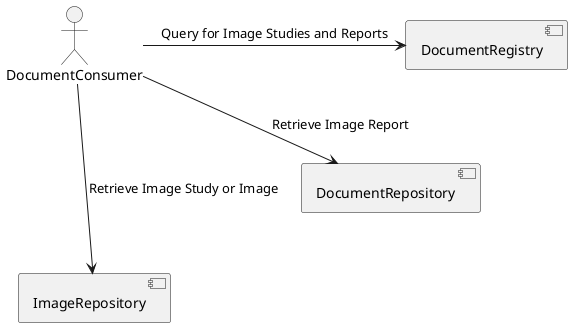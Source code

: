 @startuml



actor DocumentConsumer





component DocumentRegistry
component DocumentRepository
component ImageRepository

DocumentRegistry -d[hidden]- DocumentRepository
DocumentRepository -d[hidden]- ImageRepository


DocumentConsumer -r-> DocumentRegistry : Query for Image Studies and Reports
DocumentConsumer -r-> DocumentRepository : Retrieve Image Report
DocumentConsumer -r-> ImageRepository : Retrieve Image Study or Image



@enduml
